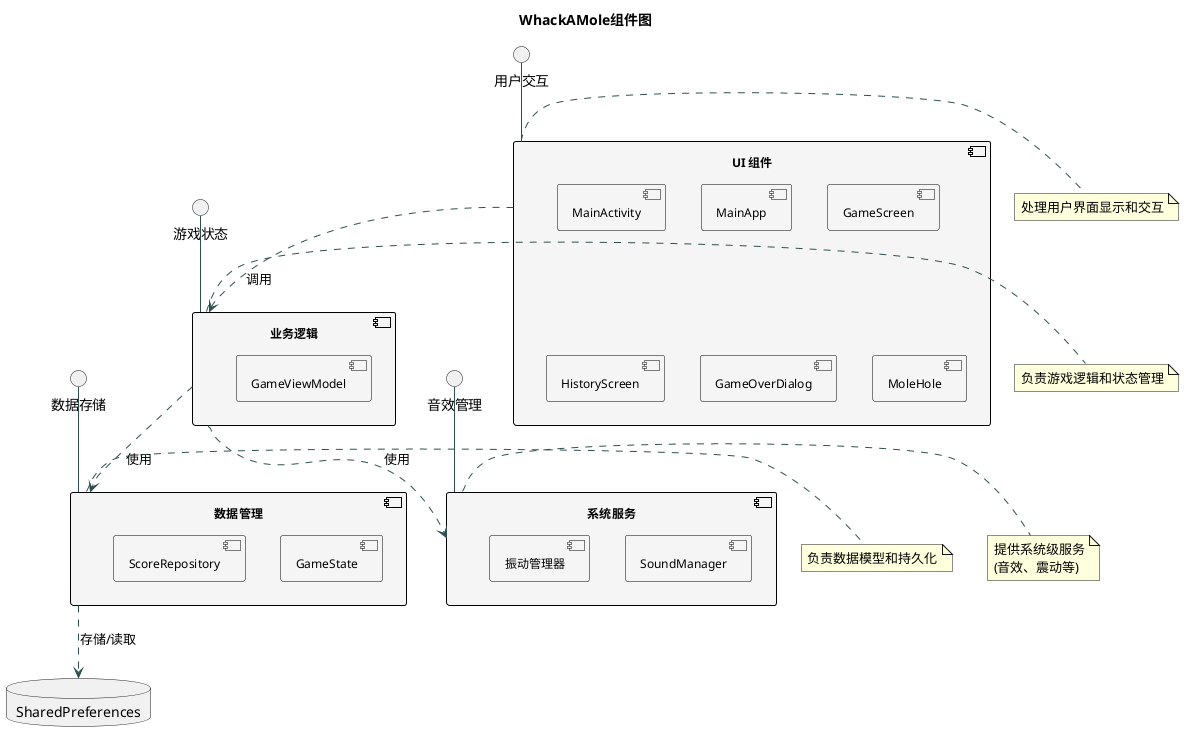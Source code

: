 @startuml

title WhackAMole组件图

' 设置样式
skinparam component {
  FontSize 12
  BackgroundColor WhiteSmoke
  ArrowColor DarkSlateGray
  BorderColor Black
}

' 定义接口
interface "用户交互" as UI
interface "数据存储" as DataStorage
interface "音效管理" as SoundInterface
interface "游戏状态" as GameStateInterface

' 定义组件
component "UI 组件" as UIComponents {
  component "MainActivity" as MainActivity
  component "MainApp" as MainApp
  component "GameScreen" as GameScreen
  component "HistoryScreen" as HistoryScreen
  component "GameOverDialog" as GameOverDialog
  component "MoleHole" as MoleHole
}

component "业务逻辑" as BusinessLogic {
  component "GameViewModel" as GameViewModel
}

component "数据管理" as DataManagement {
  component "GameState" as GameState
  component "ScoreRepository" as ScoreRepository
}

component "系统服务" as SystemServices {
  component "SoundManager" as SoundManager
  component "振动管理器" as VibratorManager
}

database "SharedPreferences" as SharedPrefs

' 定义组件之间的关系
UI -- UIComponents
UIComponents ..> BusinessLogic : 调用
BusinessLogic ..> DataManagement : 使用
BusinessLogic ..> SystemServices : 使用
DataStorage -- DataManagement
DataManagement ..> SharedPrefs : 存储/读取
SoundInterface -- SystemServices
GameStateInterface -- BusinessLogic

' 添加描述
note right of UIComponents
  处理用户界面显示和交互
end note

note right of BusinessLogic
  负责游戏逻辑和状态管理
end note

note right of DataManagement
  负责数据模型和持久化
end note

note right of SystemServices
  提供系统级服务
  (音效、震动等)
end note

@enduml 